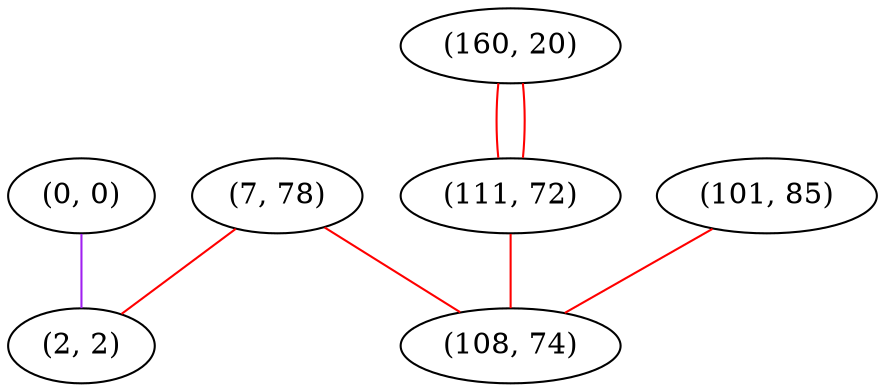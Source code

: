 graph "" {
"(7, 78)";
"(0, 0)";
"(160, 20)";
"(111, 72)";
"(101, 85)";
"(2, 2)";
"(108, 74)";
"(7, 78)" -- "(108, 74)"  [color=red, key=0, weight=1];
"(7, 78)" -- "(2, 2)"  [color=red, key=0, weight=1];
"(0, 0)" -- "(2, 2)"  [color=purple, key=0, weight=4];
"(160, 20)" -- "(111, 72)"  [color=red, key=0, weight=1];
"(160, 20)" -- "(111, 72)"  [color=red, key=1, weight=1];
"(111, 72)" -- "(108, 74)"  [color=red, key=0, weight=1];
"(101, 85)" -- "(108, 74)"  [color=red, key=0, weight=1];
}
